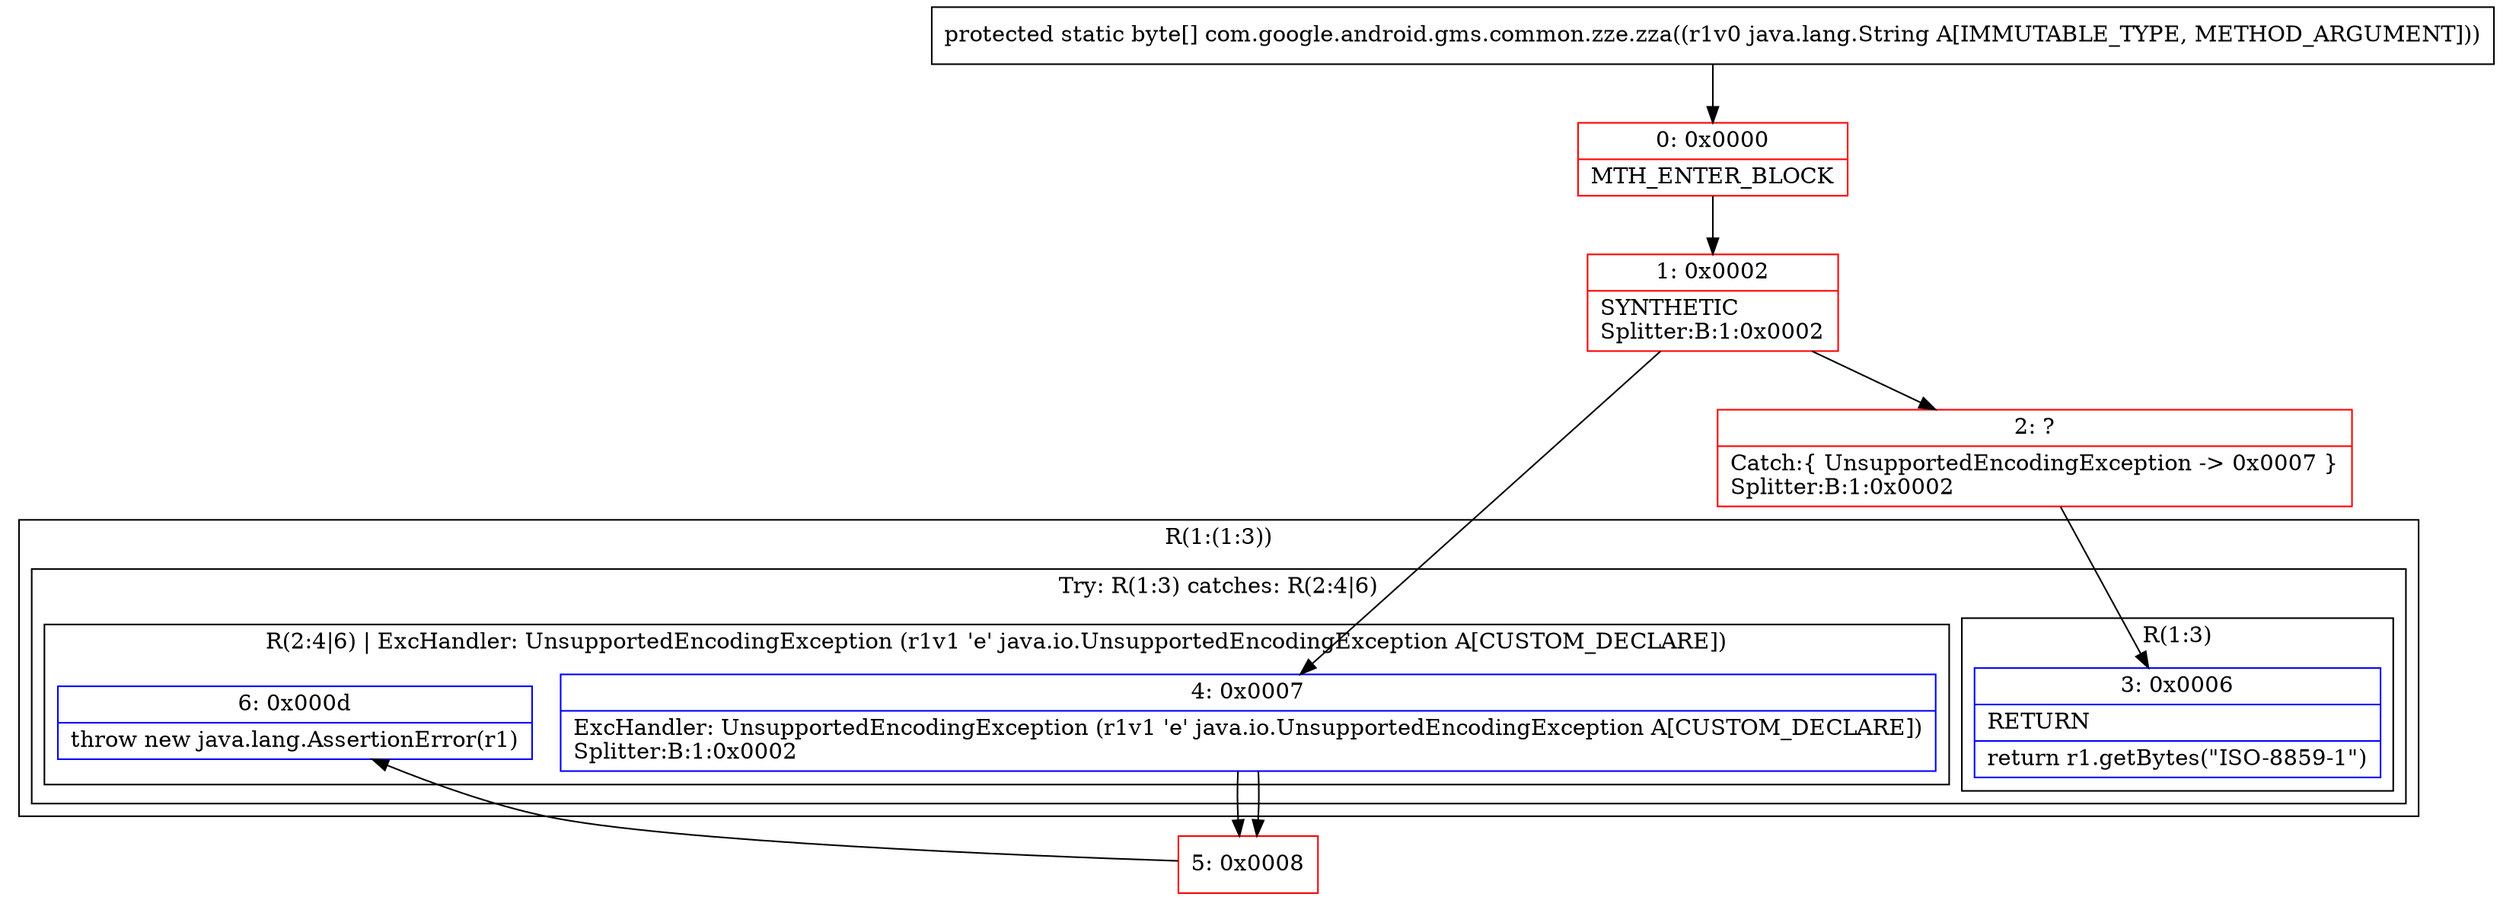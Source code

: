 digraph "CFG forcom.google.android.gms.common.zze.zza(Ljava\/lang\/String;)[B" {
subgraph cluster_Region_1129718910 {
label = "R(1:(1:3))";
node [shape=record,color=blue];
subgraph cluster_TryCatchRegion_1595690408 {
label = "Try: R(1:3) catches: R(2:4|6)";
node [shape=record,color=blue];
subgraph cluster_Region_249324964 {
label = "R(1:3)";
node [shape=record,color=blue];
Node_3 [shape=record,label="{3\:\ 0x0006|RETURN\l|return r1.getBytes(\"ISO\-8859\-1\")\l}"];
}
subgraph cluster_Region_1791108042 {
label = "R(2:4|6) | ExcHandler: UnsupportedEncodingException (r1v1 'e' java.io.UnsupportedEncodingException A[CUSTOM_DECLARE])\l";
node [shape=record,color=blue];
Node_4 [shape=record,label="{4\:\ 0x0007|ExcHandler: UnsupportedEncodingException (r1v1 'e' java.io.UnsupportedEncodingException A[CUSTOM_DECLARE])\lSplitter:B:1:0x0002\l}"];
Node_6 [shape=record,label="{6\:\ 0x000d|throw new java.lang.AssertionError(r1)\l}"];
}
}
}
subgraph cluster_Region_1791108042 {
label = "R(2:4|6) | ExcHandler: UnsupportedEncodingException (r1v1 'e' java.io.UnsupportedEncodingException A[CUSTOM_DECLARE])\l";
node [shape=record,color=blue];
Node_4 [shape=record,label="{4\:\ 0x0007|ExcHandler: UnsupportedEncodingException (r1v1 'e' java.io.UnsupportedEncodingException A[CUSTOM_DECLARE])\lSplitter:B:1:0x0002\l}"];
Node_6 [shape=record,label="{6\:\ 0x000d|throw new java.lang.AssertionError(r1)\l}"];
}
Node_0 [shape=record,color=red,label="{0\:\ 0x0000|MTH_ENTER_BLOCK\l}"];
Node_1 [shape=record,color=red,label="{1\:\ 0x0002|SYNTHETIC\lSplitter:B:1:0x0002\l}"];
Node_2 [shape=record,color=red,label="{2\:\ ?|Catch:\{ UnsupportedEncodingException \-\> 0x0007 \}\lSplitter:B:1:0x0002\l}"];
Node_5 [shape=record,color=red,label="{5\:\ 0x0008}"];
MethodNode[shape=record,label="{protected static byte[] com.google.android.gms.common.zze.zza((r1v0 java.lang.String A[IMMUTABLE_TYPE, METHOD_ARGUMENT])) }"];
MethodNode -> Node_0;
Node_4 -> Node_5;
Node_4 -> Node_5;
Node_0 -> Node_1;
Node_1 -> Node_2;
Node_1 -> Node_4;
Node_2 -> Node_3;
Node_5 -> Node_6;
}

